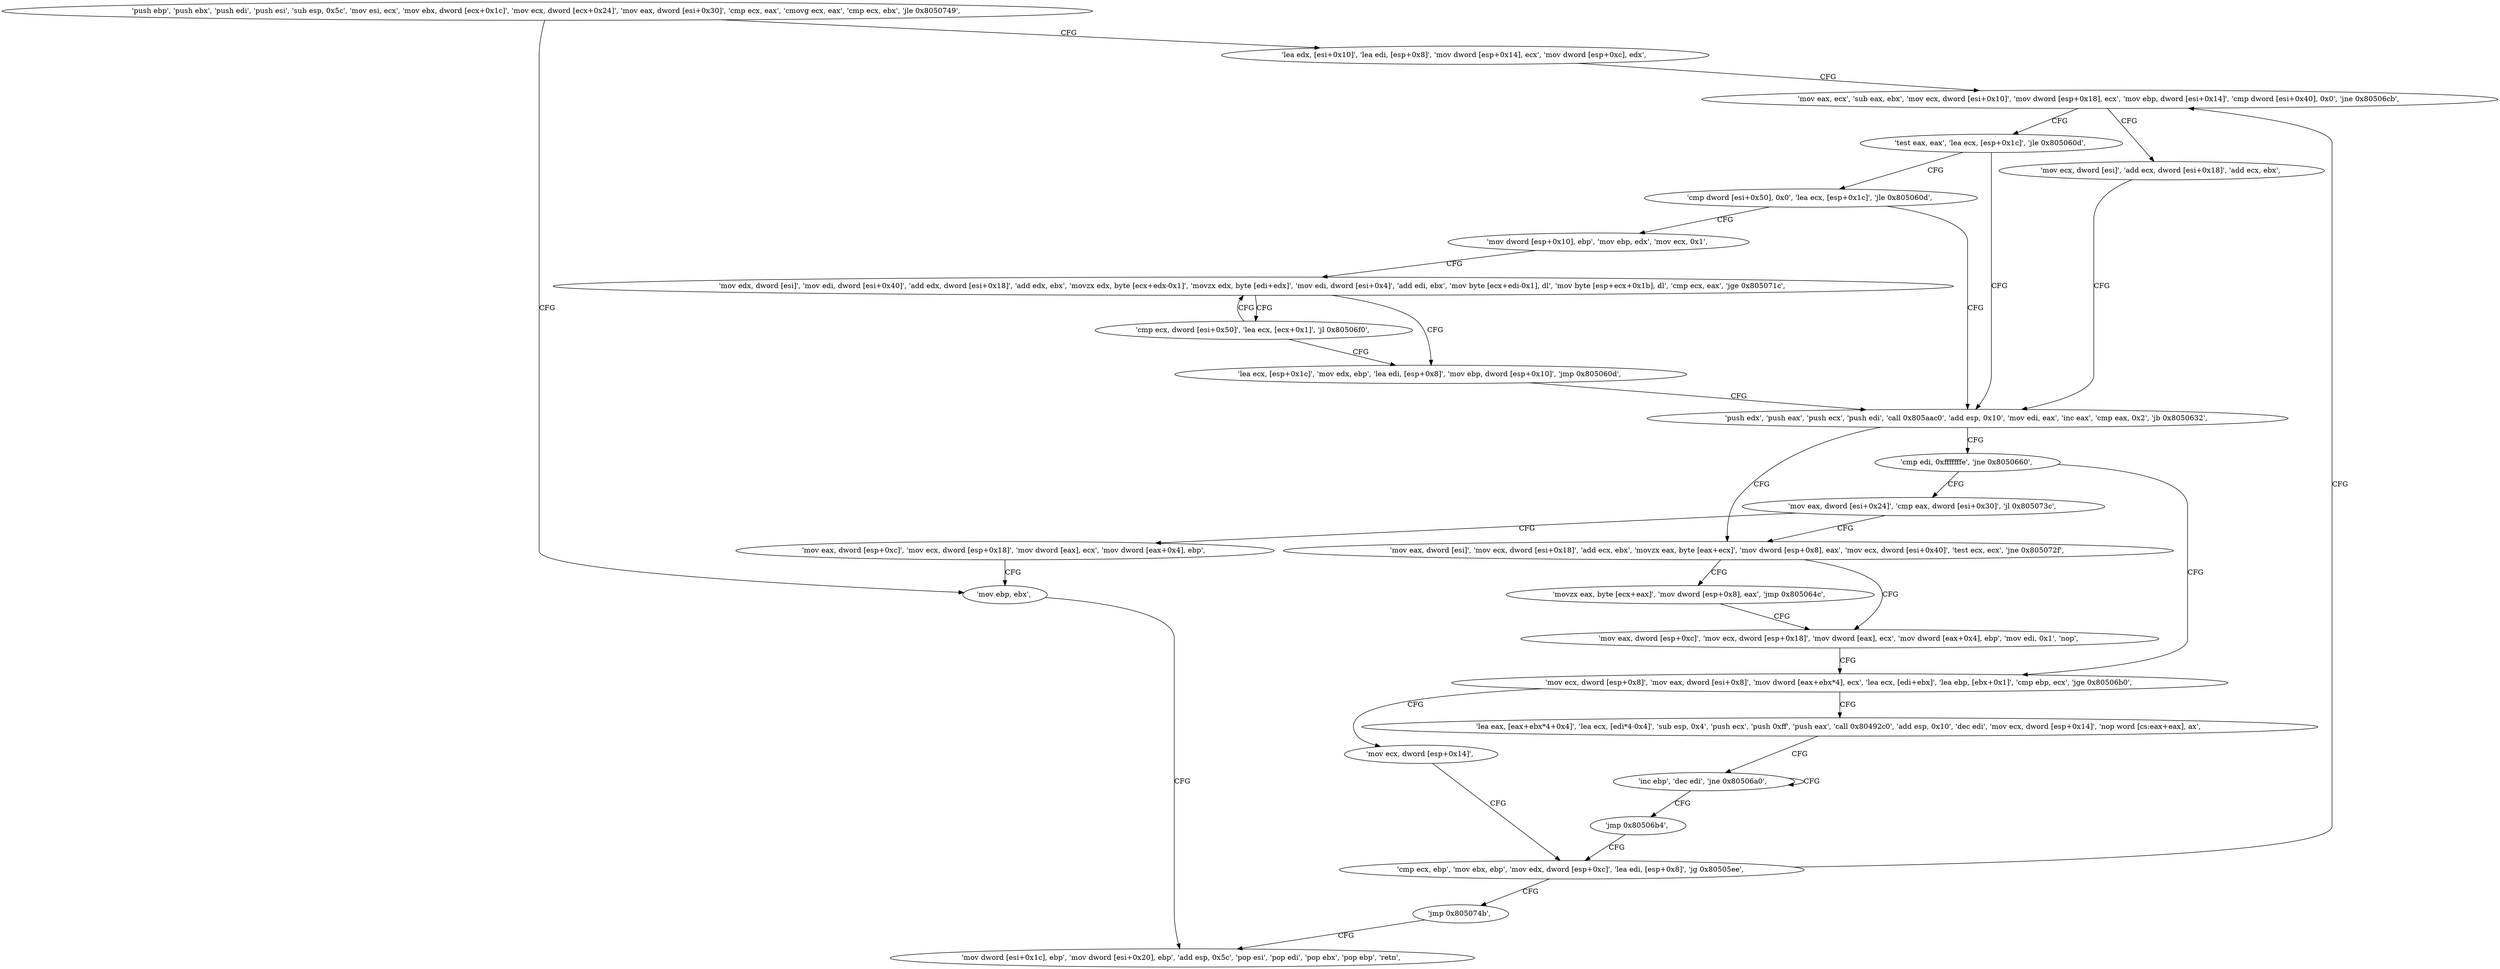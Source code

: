 digraph "func" {
"134546880" [label = "'push ebp', 'push ebx', 'push edi', 'push esi', 'sub esp, 0x5c', 'mov esi, ecx', 'mov ebx, dword [ecx+0x1c]', 'mov ecx, dword [ecx+0x24]', 'mov eax, dword [esi+0x30]', 'cmp ecx, eax', 'cmovg ecx, eax', 'cmp ecx, ebx', 'jle 0x8050749', " ]
"134547273" [label = "'mov ebp, ebx', " ]
"134546911" [label = "'lea edx, [esi+0x10]', 'lea edi, [esp+0x8]', 'mov dword [esp+0x14], ecx', 'mov dword [esp+0xc], edx', " ]
"134547275" [label = "'mov dword [esi+0x1c], ebp', 'mov dword [esi+0x20], ebp', 'add esp, 0x5c', 'pop esi', 'pop edi', 'pop ebx', 'pop ebp', 'retn', " ]
"134546926" [label = "'mov eax, ecx', 'sub eax, ebx', 'mov ecx, dword [esi+0x10]', 'mov dword [esp+0x18], ecx', 'mov ebp, dword [esi+0x14]', 'cmp dword [esi+0x40], 0x0', 'jne 0x80506cb', " ]
"134547147" [label = "'test eax, eax', 'lea ecx, [esp+0x1c]', 'jle 0x805060d', " ]
"134546957" [label = "'push edx', 'push eax', 'push ecx', 'push edi', 'call 0x805aac0', 'add esp, 0x10', 'mov edi, eax', 'inc eax', 'cmp eax, 0x2', 'jb 0x8050632', " ]
"134547159" [label = "'cmp dword [esi+0x50], 0x0', 'lea ecx, [esp+0x1c]', 'jle 0x805060d', " ]
"134546950" [label = "'mov ecx, dword [esi]', 'add ecx, dword [esi+0x18]', 'add ecx, ebx', " ]
"134546994" [label = "'mov eax, dword [esi]', 'mov ecx, dword [esi+0x18]', 'add ecx, ebx', 'movzx eax, byte [eax+ecx]', 'mov dword [esp+0x8], eax', 'mov ecx, dword [esi+0x40]', 'test ecx, ecx', 'jne 0x805072f', " ]
"134546977" [label = "'cmp edi, 0xfffffffe', 'jne 0x8050660', " ]
"134547173" [label = "'mov dword [esp+0x10], ebp', 'mov ebp, edx', 'mov ecx, 0x1', " ]
"134547247" [label = "'movzx eax, byte [ecx+eax]', 'mov dword [esp+0x8], eax', 'jmp 0x805064c', " ]
"134547020" [label = "'mov eax, dword [esp+0xc]', 'mov ecx, dword [esp+0x18]', 'mov dword [eax], ecx', 'mov dword [eax+0x4], ebp', 'mov edi, 0x1', 'nop', " ]
"134547040" [label = "'mov ecx, dword [esp+0x8]', 'mov eax, dword [esi+0x8]', 'mov dword [eax+ebx*4], ecx', 'lea ecx, [edi+ebx]', 'lea ebp, [ebx+0x1]', 'cmp ebp, ecx', 'jge 0x80506b0', " ]
"134546982" [label = "'mov eax, dword [esi+0x24]', 'cmp eax, dword [esi+0x30]', 'jl 0x805073c', " ]
"134547184" [label = "'mov edx, dword [esi]', 'mov edi, dword [esi+0x40]', 'add edx, dword [esi+0x18]', 'add edx, ebx', 'movzx edx, byte [ecx+edx-0x1]', 'movzx edx, byte [edi+edx]', 'mov edi, dword [esi+0x4]', 'add edi, ebx', 'mov byte [ecx+edi-0x1], dl', 'mov byte [esp+ecx+0x1b], dl', 'cmp ecx, eax', 'jge 0x805071c', " ]
"134547120" [label = "'mov ecx, dword [esp+0x14]', " ]
"134547060" [label = "'lea eax, [eax+ebx*4+0x4]', 'lea ecx, [edi*4-0x4]', 'sub esp, 0x4', 'push ecx', 'push 0xff', 'push eax', 'call 0x80492c0', 'add esp, 0x10', 'dec edi', 'mov ecx, dword [esp+0x14]', 'nop word [cs:eax+eax], ax', " ]
"134547260" [label = "'mov eax, dword [esp+0xc]', 'mov ecx, dword [esp+0x18]', 'mov dword [eax], ecx', 'mov dword [eax+0x4], ebp', " ]
"134547228" [label = "'lea ecx, [esp+0x1c]', 'mov edx, ebp', 'lea edi, [esp+0x8]', 'mov ebp, dword [esp+0x10]', 'jmp 0x805060d', " ]
"134547220" [label = "'cmp ecx, dword [esi+0x50]', 'lea ecx, [ecx+0x1]', 'jl 0x80506f0', " ]
"134547124" [label = "'cmp ecx, ebp', 'mov ebx, ebp', 'mov edx, dword [esp+0xc]', 'lea edi, [esp+0x8]', 'jg 0x80505ee', " ]
"134547104" [label = "'inc ebp', 'dec edi', 'jne 0x80506a0', " ]
"134547142" [label = "'jmp 0x805074b', " ]
"134547108" [label = "'jmp 0x80506b4', " ]
"134546880" -> "134547273" [ label = "CFG" ]
"134546880" -> "134546911" [ label = "CFG" ]
"134547273" -> "134547275" [ label = "CFG" ]
"134546911" -> "134546926" [ label = "CFG" ]
"134546926" -> "134547147" [ label = "CFG" ]
"134546926" -> "134546950" [ label = "CFG" ]
"134547147" -> "134546957" [ label = "CFG" ]
"134547147" -> "134547159" [ label = "CFG" ]
"134546957" -> "134546994" [ label = "CFG" ]
"134546957" -> "134546977" [ label = "CFG" ]
"134547159" -> "134546957" [ label = "CFG" ]
"134547159" -> "134547173" [ label = "CFG" ]
"134546950" -> "134546957" [ label = "CFG" ]
"134546994" -> "134547247" [ label = "CFG" ]
"134546994" -> "134547020" [ label = "CFG" ]
"134546977" -> "134547040" [ label = "CFG" ]
"134546977" -> "134546982" [ label = "CFG" ]
"134547173" -> "134547184" [ label = "CFG" ]
"134547247" -> "134547020" [ label = "CFG" ]
"134547020" -> "134547040" [ label = "CFG" ]
"134547040" -> "134547120" [ label = "CFG" ]
"134547040" -> "134547060" [ label = "CFG" ]
"134546982" -> "134547260" [ label = "CFG" ]
"134546982" -> "134546994" [ label = "CFG" ]
"134547184" -> "134547228" [ label = "CFG" ]
"134547184" -> "134547220" [ label = "CFG" ]
"134547120" -> "134547124" [ label = "CFG" ]
"134547060" -> "134547104" [ label = "CFG" ]
"134547260" -> "134547273" [ label = "CFG" ]
"134547228" -> "134546957" [ label = "CFG" ]
"134547220" -> "134547184" [ label = "CFG" ]
"134547220" -> "134547228" [ label = "CFG" ]
"134547124" -> "134546926" [ label = "CFG" ]
"134547124" -> "134547142" [ label = "CFG" ]
"134547104" -> "134547104" [ label = "CFG" ]
"134547104" -> "134547108" [ label = "CFG" ]
"134547142" -> "134547275" [ label = "CFG" ]
"134547108" -> "134547124" [ label = "CFG" ]
}
